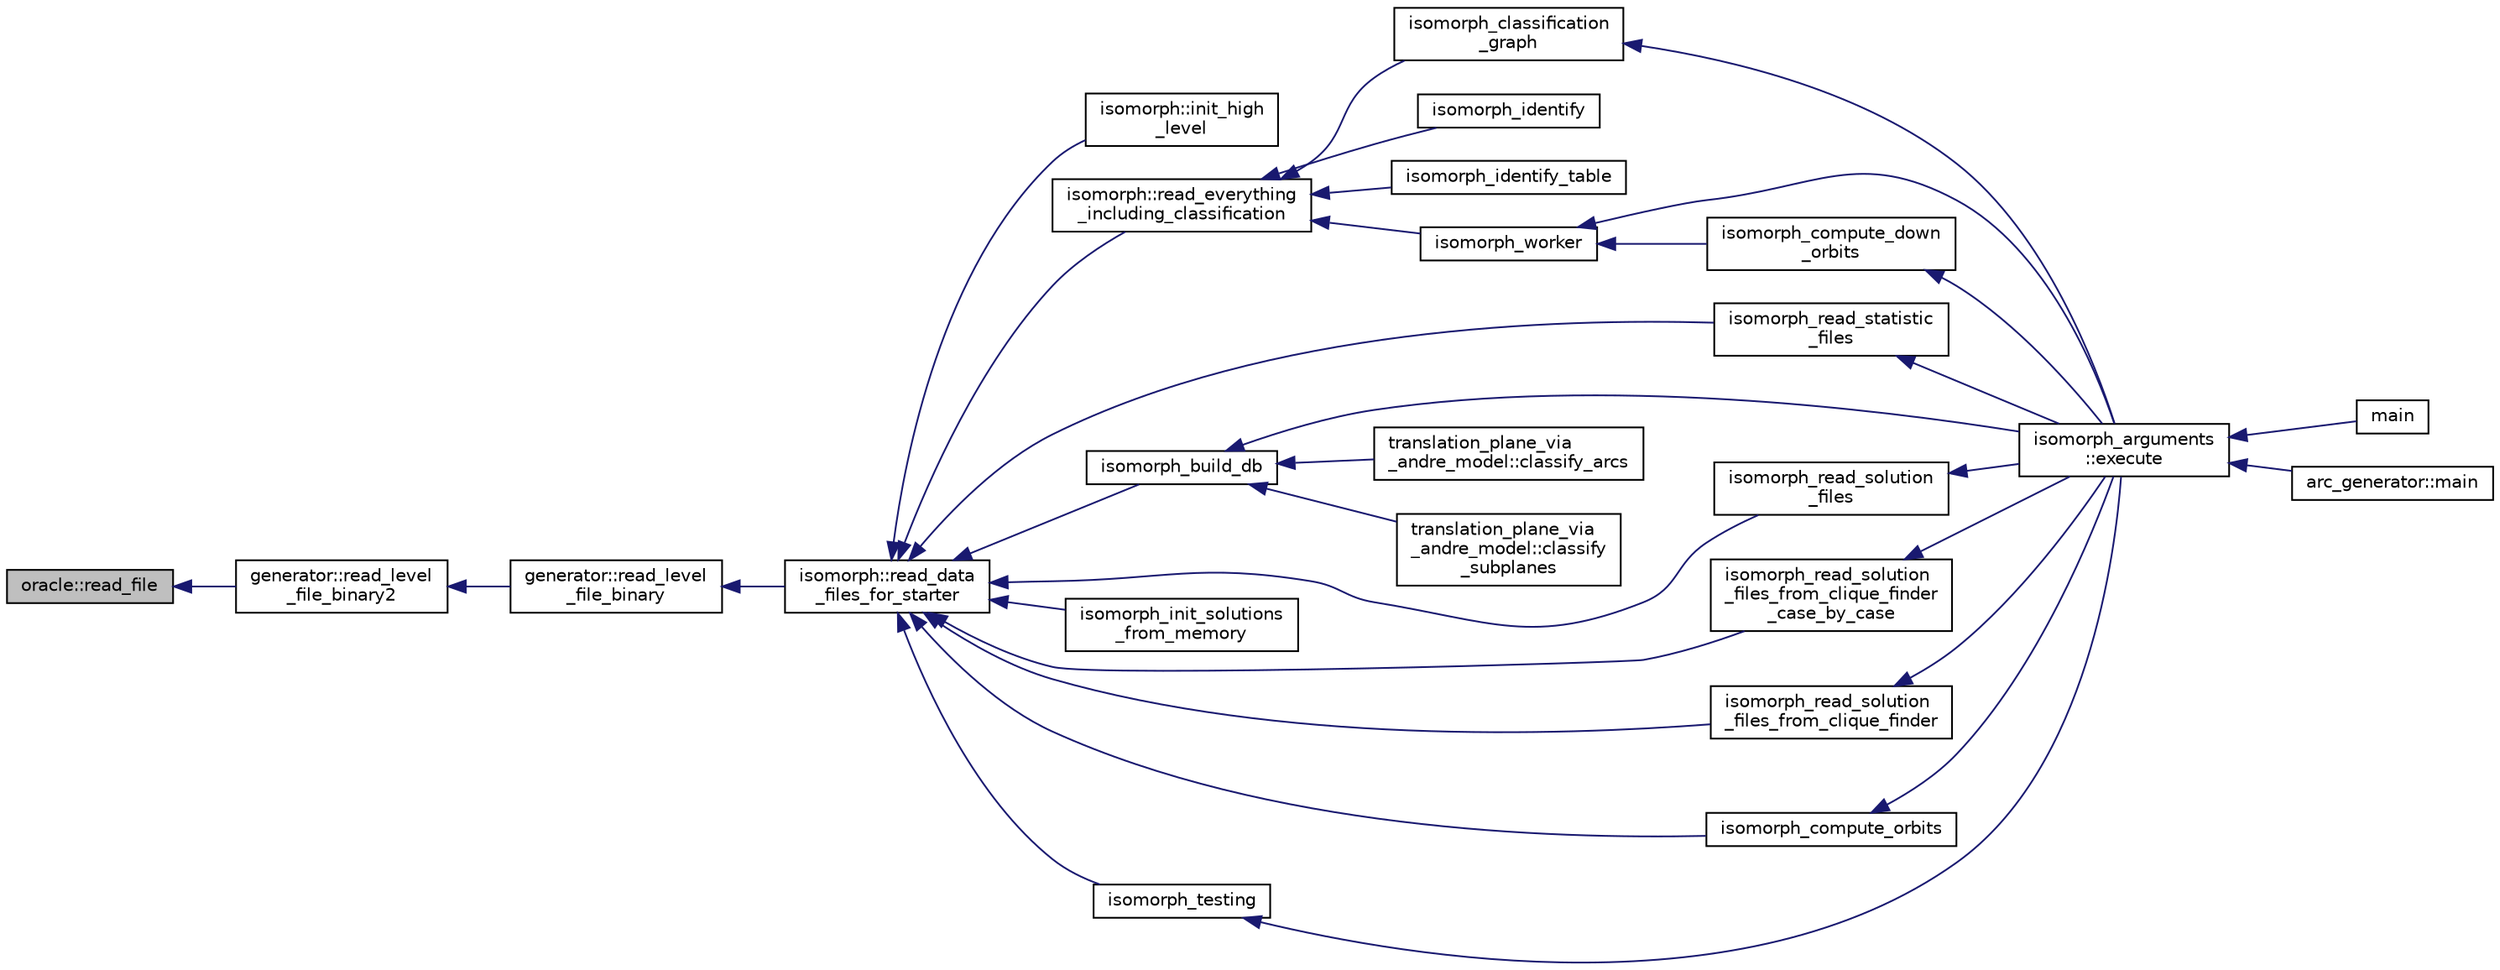 digraph "oracle::read_file"
{
  edge [fontname="Helvetica",fontsize="10",labelfontname="Helvetica",labelfontsize="10"];
  node [fontname="Helvetica",fontsize="10",shape=record];
  rankdir="LR";
  Node7934 [label="oracle::read_file",height=0.2,width=0.4,color="black", fillcolor="grey75", style="filled", fontcolor="black"];
  Node7934 -> Node7935 [dir="back",color="midnightblue",fontsize="10",style="solid",fontname="Helvetica"];
  Node7935 [label="generator::read_level\l_file_binary2",height=0.2,width=0.4,color="black", fillcolor="white", style="filled",URL="$d7/d73/classgenerator.html#a1122a5fc388f2ca946f920ed965eb8b7"];
  Node7935 -> Node7936 [dir="back",color="midnightblue",fontsize="10",style="solid",fontname="Helvetica"];
  Node7936 [label="generator::read_level\l_file_binary",height=0.2,width=0.4,color="black", fillcolor="white", style="filled",URL="$d7/d73/classgenerator.html#a03b82a8bd61e9d6af1a8c114274b2be2"];
  Node7936 -> Node7937 [dir="back",color="midnightblue",fontsize="10",style="solid",fontname="Helvetica"];
  Node7937 [label="isomorph::read_data\l_files_for_starter",height=0.2,width=0.4,color="black", fillcolor="white", style="filled",URL="$d3/d5f/classisomorph.html#a388ff858a7a437e12b5a96121294f48f"];
  Node7937 -> Node7938 [dir="back",color="midnightblue",fontsize="10",style="solid",fontname="Helvetica"];
  Node7938 [label="isomorph::init_high\l_level",height=0.2,width=0.4,color="black", fillcolor="white", style="filled",URL="$d3/d5f/classisomorph.html#a5cee5468cc8cc68eac1f6131faedfab2"];
  Node7937 -> Node7939 [dir="back",color="midnightblue",fontsize="10",style="solid",fontname="Helvetica"];
  Node7939 [label="isomorph::read_everything\l_including_classification",height=0.2,width=0.4,color="black", fillcolor="white", style="filled",URL="$d3/d5f/classisomorph.html#aa6a56e4522d3133a6ea65c9ac6de3924"];
  Node7939 -> Node7940 [dir="back",color="midnightblue",fontsize="10",style="solid",fontname="Helvetica"];
  Node7940 [label="isomorph_classification\l_graph",height=0.2,width=0.4,color="black", fillcolor="white", style="filled",URL="$d4/d7e/isomorph__global_8_c.html#a027e803e6cab7af4c400a71663bf4715"];
  Node7940 -> Node7941 [dir="back",color="midnightblue",fontsize="10",style="solid",fontname="Helvetica"];
  Node7941 [label="isomorph_arguments\l::execute",height=0.2,width=0.4,color="black", fillcolor="white", style="filled",URL="$d5/de4/classisomorph__arguments.html#aa85e472d14906abdd5672dc66027583e"];
  Node7941 -> Node7942 [dir="back",color="midnightblue",fontsize="10",style="solid",fontname="Helvetica"];
  Node7942 [label="main",height=0.2,width=0.4,color="black", fillcolor="white", style="filled",URL="$d1/d5e/blt__main_8_c.html#a217dbf8b442f20279ea00b898af96f52"];
  Node7941 -> Node7943 [dir="back",color="midnightblue",fontsize="10",style="solid",fontname="Helvetica"];
  Node7943 [label="arc_generator::main",height=0.2,width=0.4,color="black", fillcolor="white", style="filled",URL="$d4/d21/classarc__generator.html#ad80140b51b165dad1fe6ab232be7829a"];
  Node7939 -> Node7944 [dir="back",color="midnightblue",fontsize="10",style="solid",fontname="Helvetica"];
  Node7944 [label="isomorph_identify",height=0.2,width=0.4,color="black", fillcolor="white", style="filled",URL="$d4/d7e/isomorph__global_8_c.html#aa0fe57c73d5668eee10a6022ada7f6a3"];
  Node7939 -> Node7945 [dir="back",color="midnightblue",fontsize="10",style="solid",fontname="Helvetica"];
  Node7945 [label="isomorph_identify_table",height=0.2,width=0.4,color="black", fillcolor="white", style="filled",URL="$d4/d7e/isomorph__global_8_c.html#a9fd19ea945561cf2a6bb5c72dd4b1cb2"];
  Node7939 -> Node7946 [dir="back",color="midnightblue",fontsize="10",style="solid",fontname="Helvetica"];
  Node7946 [label="isomorph_worker",height=0.2,width=0.4,color="black", fillcolor="white", style="filled",URL="$d4/d7e/isomorph__global_8_c.html#ace3bb6ec719b02a35534309d4d3fe99a"];
  Node7946 -> Node7941 [dir="back",color="midnightblue",fontsize="10",style="solid",fontname="Helvetica"];
  Node7946 -> Node7947 [dir="back",color="midnightblue",fontsize="10",style="solid",fontname="Helvetica"];
  Node7947 [label="isomorph_compute_down\l_orbits",height=0.2,width=0.4,color="black", fillcolor="white", style="filled",URL="$d4/d7e/isomorph__global_8_c.html#a3613cea19158edd30958c4edecd97d53"];
  Node7947 -> Node7941 [dir="back",color="midnightblue",fontsize="10",style="solid",fontname="Helvetica"];
  Node7937 -> Node7948 [dir="back",color="midnightblue",fontsize="10",style="solid",fontname="Helvetica"];
  Node7948 [label="isomorph_read_statistic\l_files",height=0.2,width=0.4,color="black", fillcolor="white", style="filled",URL="$d4/d7e/isomorph__global_8_c.html#a78a6ee9d7dee4708fc721374bdebfa83"];
  Node7948 -> Node7941 [dir="back",color="midnightblue",fontsize="10",style="solid",fontname="Helvetica"];
  Node7937 -> Node7949 [dir="back",color="midnightblue",fontsize="10",style="solid",fontname="Helvetica"];
  Node7949 [label="isomorph_build_db",height=0.2,width=0.4,color="black", fillcolor="white", style="filled",URL="$d4/d7e/isomorph__global_8_c.html#a12eb18567e79a7978cb4f9e80d2055ac"];
  Node7949 -> Node7950 [dir="back",color="midnightblue",fontsize="10",style="solid",fontname="Helvetica"];
  Node7950 [label="translation_plane_via\l_andre_model::classify_arcs",height=0.2,width=0.4,color="black", fillcolor="white", style="filled",URL="$d1/dcc/classtranslation__plane__via__andre__model.html#ac8f002e812a8b152d41e806688601c5e"];
  Node7949 -> Node7951 [dir="back",color="midnightblue",fontsize="10",style="solid",fontname="Helvetica"];
  Node7951 [label="translation_plane_via\l_andre_model::classify\l_subplanes",height=0.2,width=0.4,color="black", fillcolor="white", style="filled",URL="$d1/dcc/classtranslation__plane__via__andre__model.html#a794fefa95f0a7f7b887133375988ee55"];
  Node7949 -> Node7941 [dir="back",color="midnightblue",fontsize="10",style="solid",fontname="Helvetica"];
  Node7937 -> Node7952 [dir="back",color="midnightblue",fontsize="10",style="solid",fontname="Helvetica"];
  Node7952 [label="isomorph_read_solution\l_files",height=0.2,width=0.4,color="black", fillcolor="white", style="filled",URL="$d4/d7e/isomorph__global_8_c.html#a697da824ab34db5c830530fb3c97df24"];
  Node7952 -> Node7941 [dir="back",color="midnightblue",fontsize="10",style="solid",fontname="Helvetica"];
  Node7937 -> Node7953 [dir="back",color="midnightblue",fontsize="10",style="solid",fontname="Helvetica"];
  Node7953 [label="isomorph_init_solutions\l_from_memory",height=0.2,width=0.4,color="black", fillcolor="white", style="filled",URL="$d4/d7e/isomorph__global_8_c.html#a490bbe6199dc1e29d186b26834266e03"];
  Node7937 -> Node7954 [dir="back",color="midnightblue",fontsize="10",style="solid",fontname="Helvetica"];
  Node7954 [label="isomorph_read_solution\l_files_from_clique_finder\l_case_by_case",height=0.2,width=0.4,color="black", fillcolor="white", style="filled",URL="$d4/d7e/isomorph__global_8_c.html#a2a55ab4b2df6ae83f916cf01eccdf67c"];
  Node7954 -> Node7941 [dir="back",color="midnightblue",fontsize="10",style="solid",fontname="Helvetica"];
  Node7937 -> Node7955 [dir="back",color="midnightblue",fontsize="10",style="solid",fontname="Helvetica"];
  Node7955 [label="isomorph_read_solution\l_files_from_clique_finder",height=0.2,width=0.4,color="black", fillcolor="white", style="filled",URL="$d4/d7e/isomorph__global_8_c.html#ad8be067333430bfdd26c0a34549f4556"];
  Node7955 -> Node7941 [dir="back",color="midnightblue",fontsize="10",style="solid",fontname="Helvetica"];
  Node7937 -> Node7956 [dir="back",color="midnightblue",fontsize="10",style="solid",fontname="Helvetica"];
  Node7956 [label="isomorph_compute_orbits",height=0.2,width=0.4,color="black", fillcolor="white", style="filled",URL="$d4/d7e/isomorph__global_8_c.html#a592f3efd31146c0802f59837055f904f"];
  Node7956 -> Node7941 [dir="back",color="midnightblue",fontsize="10",style="solid",fontname="Helvetica"];
  Node7937 -> Node7957 [dir="back",color="midnightblue",fontsize="10",style="solid",fontname="Helvetica"];
  Node7957 [label="isomorph_testing",height=0.2,width=0.4,color="black", fillcolor="white", style="filled",URL="$d4/d7e/isomorph__global_8_c.html#a5a73cbe9f89c4727f086482ee2d238f9"];
  Node7957 -> Node7941 [dir="back",color="midnightblue",fontsize="10",style="solid",fontname="Helvetica"];
}
